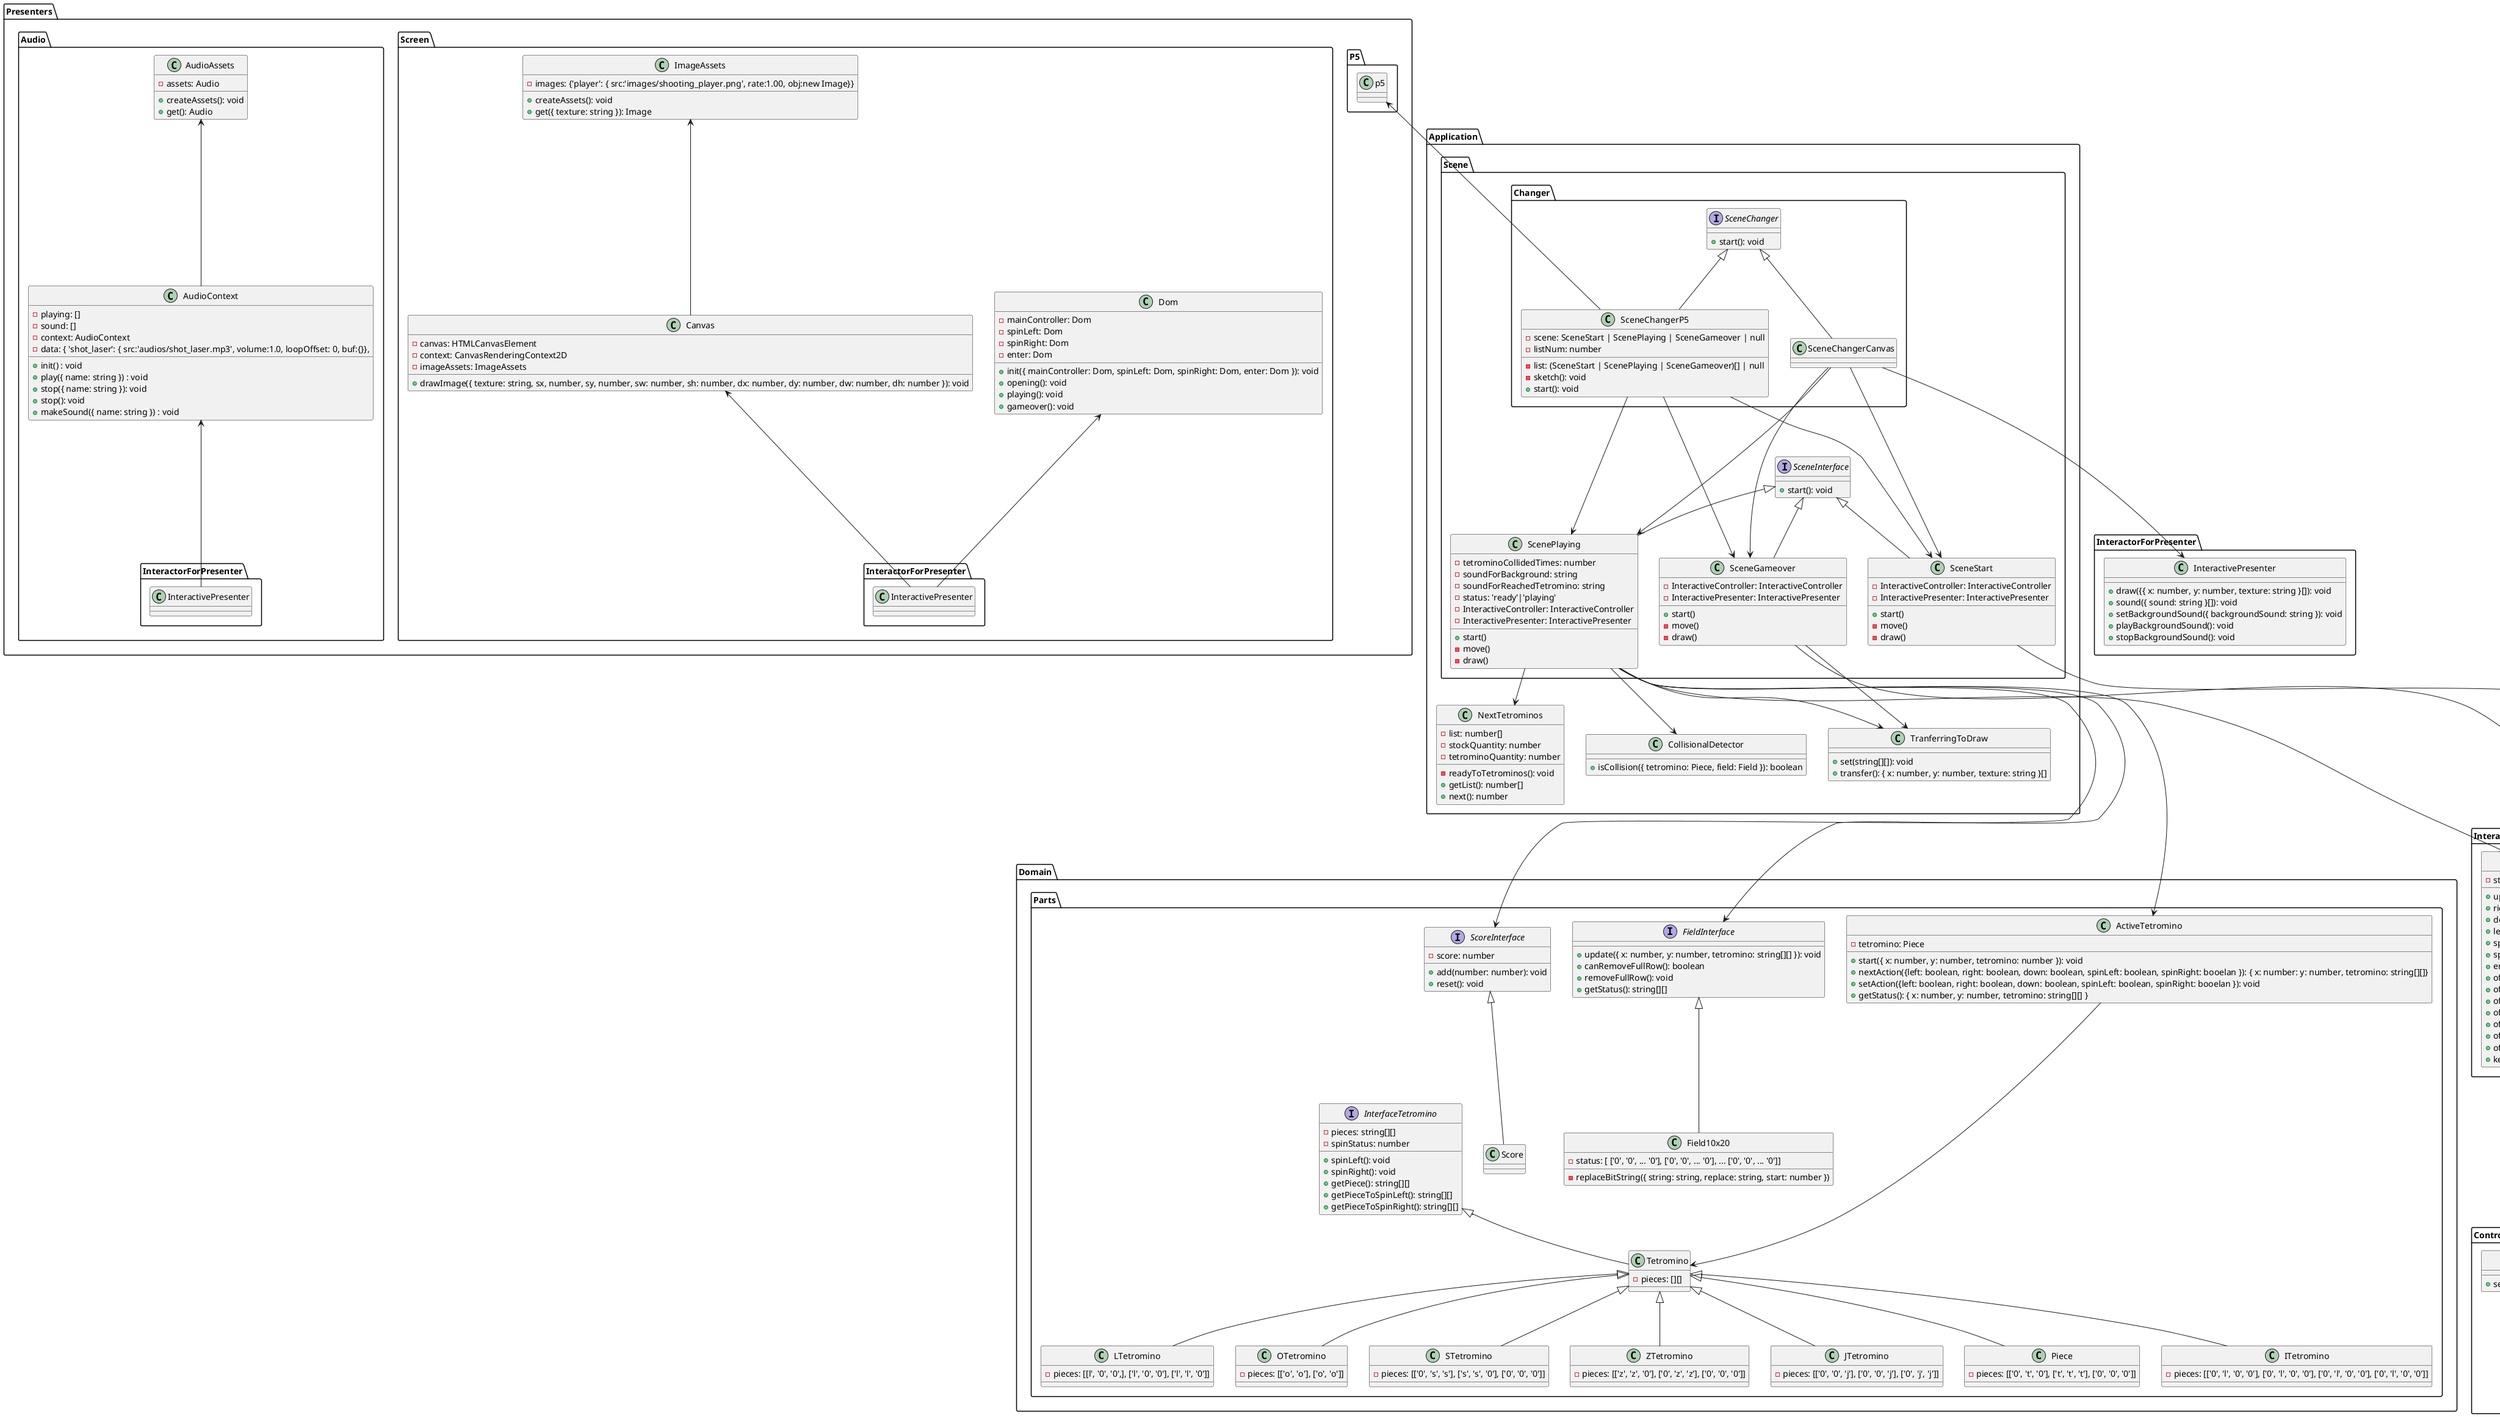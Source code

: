@startuml Overview

namespace Presenters {
  namespace P5 {
    class p5 {}
  }
  namespace Screen {
    class Dom {
      - mainController: Dom
      - spinLeft: Dom
      - spinRight: Dom
      - enter: Dom

      + init({ mainController: Dom, spinLeft: Dom, spinRight: Dom, enter: Dom }): void
      + opening(): void
      + playing(): void
      + gameover(): void
    }

    class Canvas {
      - canvas: HTMLCanvasElement 
      - context: CanvasRenderingContext2D
      - imageAssets: ImageAssets
      + drawImage({ texture: string, sx, number, sy, number, sw: number, sh: number, dx: number, dy: number, dw: number, dh: number }): void
    }

    class ImageAssets {
      - images: {'player': { src:'images/shooting_player.png', rate:1.00, obj:new Image}}
      + createAssets(): void
      + get({ texture: string }): Image
    }

    Canvas <--- InteractorForPresenter.InteractivePresenter
    Dom <--- InteractorForPresenter.InteractivePresenter
    ImageAssets <--- Canvas
  }
  namespace Audio {
    class AudioContext{
      - playing: []
      - sound: []
      - context: AudioContext
      - data: { 'shot_laser': { src:'audios/shot_laser.mp3', volume:1.0, loopOffset: 0, buf:{}},
      + init() : void
      + play({ name: string }) : void
      + stop({ name: string }): void
      + stop(): void
      + makeSound({ name: string }) : void
    }
    AudioContext <--- InteractorForPresenter.InteractivePresenter

    class AudioAssets {
      - assets: Audio
      + createAssets(): void
      + get(): Audio
    }
    AudioAssets <--- AudioContext
  }
}

' Presentersに情報を渡すための情報を加工する
namespace InteractorForPresenter {
  class InteractivePresenter {
    + draw({{ x: number, y: number, texture: string }[]): void
    + sound({ sound: string }[]): void
    + setBackgroundSound({ backgroundSound: string }): void
    + playBackgroundSound(): void
    + stopBackgroundSound(): void
  }
}

namespace InteractorForController {
  class InteractiveController {
    - status: { up: boolean, right: boolean, down: boolean, left: boolean, spinRight: boolean, spinLeft: boolean, enter: boolean }
    + up(): void
    + right(): void
    + down(): void
    + left(): void
    + spinLeft(): void
    + spinRight(): void
    + enter(): void
    + offUp(): void
    + offRight(): void
    + offDown(): void
    + offLeft(): void
    + offSpinLeft(): void
    + offSpinRight(): void
    + offEnter(): void
    + keyStatus(): { up: boolean, right: boolean, down: boolean, left: boolean, spinRight: boolean, spinLeft: boolean, enter: boolean }
  }
}

namespace Application {
  namespace Scene {
    namespace Changer {
      interface SceneChanger{
        + start(): void
      }
      class SceneChangerP5{
        - scene: SceneStart | ScenePlaying | SceneGameover | null
        - list: (SceneStart | ScenePlaying | SceneGameover)[] | null
        - listNum: number
        - sketch(): void
        + start(): void
      }

      class SceneChangerCanvas{
      }

      SceneChanger <|-- SceneChangerP5
      SceneChanger <|-- SceneChangerCanvas
    }

    interface SceneInterface {
      + start(): void
    }
    class SceneStart{
      - InteractiveController: InteractiveController
      - InteractivePresenter: InteractivePresenter
      + start()
      - move()
      - draw()
    }
    class ScenePlaying{
      - tetrominoCollidedTimes: number
      - soundForBackground: string
      - soundForReachedTetromino: string
      - status: 'ready'|'playing'
      - InteractiveController: InteractiveController
      - InteractivePresenter: InteractivePresenter
      + start()
      - move()
      - draw()
    }
    class SceneGameover{
      - InteractiveController: InteractiveController
      - InteractivePresenter: InteractivePresenter
      + start()
      - move()
      - draw()
    }
    SceneInterface <|-- SceneStart
    SceneInterface <|-- ScenePlaying
    SceneInterface <|-- SceneGameover
    SceneStart ---> InteractorForController.InteractiveController
    ScenePlaying ---> InteractorForController.InteractiveController
    SceneGameover ---> InteractorForController.InteractiveController
  }

    ' tetrominoとfieldで衝突判定をする
  class CollisionalDetector {
    + isCollision({ tetromino: Piece, field: Field }): boolean
  }

  ' fieldを描画用に置換する
  class TranferringToDraw {
    + set(string[][]): void
    + transfer(): { x: number, y: number, texture: string }[] 
  }

  ' 次のtetrominoをセットする
  class NextTetrominos {
    - list: number[]
    - stockQuantity: number
    - tetrominoQuantity: number
    - readyToTetrominos(): void
    + getList(): number[]
    + next(): number
  }

}

Application.Scene.Changer.SceneChangerP5 --> Application.Scene.SceneStart
Application.Scene.ScenePlaying --> Application.NextTetrominos
Application.Scene.ScenePlaying --> Application.TranferringToDraw
Application.Scene.SceneGameover --> Application.TranferringToDraw 
Application.Scene.ScenePlaying --> Application.CollisionalDetector

Application.Scene.Changer.SceneChangerP5 ---> Application.Scene.ScenePlaying
Application.Scene.Changer.SceneChangerP5 ---> Application.Scene.SceneGameover
Application.Scene.Changer.SceneChangerCanvas ---> Application.Scene.SceneStart
Application.Scene.Changer.SceneChangerCanvas ---> Application.Scene.ScenePlaying
Application.Scene.Changer.SceneChangerCanvas ---> Application.Scene.SceneGameover
Application.Scene.Changer.SceneChangerCanvas ---> InteractorForPresenter.InteractivePresenter

namespace Controllers {
  interface Controller {
    + setAction({ up: void, right: void, down: void, left: void, spinLeft: void, spinRight: void, enter: void, offUp: void, offRight: void, offDown: void, offLeft: void, offSpinLeft: void, offSpinRight: void, offEnter: void})
  }
  class PC {
  }
  class SP {
    - mainController: Dom
    - spinLeft: Dom
    - spinRight: Dom
    - enter: Dom
  }
  Controller <|-- PC
  Controller <|-- SP
  InteractorForController.InteractiveController <--- Controller
}

namespace Domain {
  namespace Parts {
    interface ScoreInterface {
      - score: number
      + add(number: number): void
      + reset(): void
    }
    class Score {}
    ScoreInterface <|-- Score

    interface FieldInterface {
      + update({ x: number, y: number, tetromino: string[][] }): void
      + canRemoveFullRow(): boolean
      + removeFullRow(): void
      + getStatus(): string[][]
    }
    FieldInterface <|-- Field10x20
    class Field10x20 {
      - status: [ ['0', '0', ... '0'], ['0', '0', ... '0'], ... ['0', '0', ... '0']]
      - replaceBitString({ string: string, replace: string, start: number })
    }

    Class ActiveTetromino {
      - tetromino: Piece

      + start({ x: number, y: number, tetromino: number }): void
      + nextAction({left: boolean, right: boolean, down: boolean, spinLeft: boolean, spinRight: booelan }): { x: number: y: number, tetromino: string[][]}
      + setAction({left: boolean, right: boolean, down: boolean, spinLeft: boolean, spinRight: booelan }): void
      + getStatus(): { x: number, y: number, tetromino: string[][] }
    }
    Interface InterfaceTetromino {
      - pieces: string[][]
      - spinStatus: number

      + spinLeft(): void
      + spinRight(): void
      + getPiece(): string[][]
      + getPieceToSpinLeft(): string[][]
      + getPieceToSpinRight(): string[][]
    }

    class Tetromino {
      - pieces: [][]
    }

    class ITetromino {
      - pieces: [['0', 'l', '0', '0'], ['0', 'l', '0', '0'], ['0', 'l', '0', '0'], ['0', 'l', '0', '0']]
    }
    class LTetromino {
      - pieces: [[l', '0', '0',], ['l', '0', '0'], ['l', 'l', '0']]
    }
    class OTetromino {
      - pieces: [['o', 'o'], ['o', 'o']]
    }
    class STetromino {
      - pieces: [['0', 's', 's'], ['s', 's', '0'], ['0', '0', '0']]
    }
    class ZTetromino {
      - pieces: [['z', 'z', '0'], ['0', 'z', 'z'], ['0', '0', '0']]
    }
    class JTetromino {
      - pieces: [['0', '0', 'j'], ['0', '0', 'j'], ['0', 'j', 'j']]
    }
    class Piece {
      - pieces: [['0', 't', '0'], ['t', 't', 't'], ['0', '0', '0']]
    }

    ActiveTetromino ---> Tetromino
    InterfaceTetromino <|-- Tetromino 
    Tetromino <|-- ITetromino
    Tetromino <|-- LTetromino
    Tetromino <|-- OTetromino
    Tetromino <|-- STetromino
    Tetromino <|-- ZTetromino
    Tetromino <|-- JTetromino
    Tetromino <|-- Piece
  }

}

Application.Scene.ScenePlaying ---> Domain.Parts.ActiveTetromino
Application.Scene.ScenePlaying ---> Domain.Parts.FieldInterface
Application.Scene.ScenePlaying ---> Domain.Parts.ScoreInterface

Presenters.P5.p5 <--- Application.Scene.Changer.SceneChangerP5

@enduml